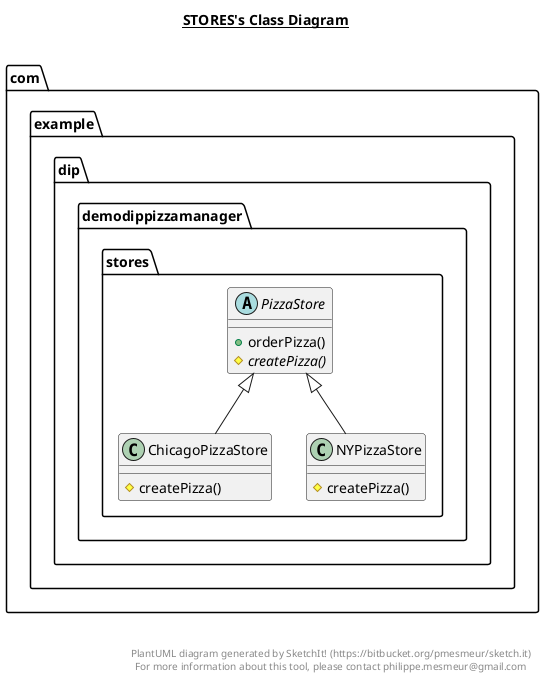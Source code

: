 @startuml

title __STORES's Class Diagram__\n

  namespace com.example.dip.demodippizzamanager {
    namespace stores {
      class com.example.dip.demodippizzamanager.stores.ChicagoPizzaStore {
          # createPizza()
      }
    }
  }
  

  namespace com.example.dip.demodippizzamanager {
    namespace stores {
      class com.example.dip.demodippizzamanager.stores.NYPizzaStore {
          # createPizza()
      }
    }
  }
  

  namespace com.example.dip.demodippizzamanager {
    namespace stores {
      abstract class com.example.dip.demodippizzamanager.stores.PizzaStore {
          + orderPizza()
          {abstract} # createPizza()
      }
    }
  }
  

  com.example.dip.demodippizzamanager.stores.ChicagoPizzaStore -up-|> com.example.dip.demodippizzamanager.stores.PizzaStore
  com.example.dip.demodippizzamanager.stores.NYPizzaStore -up-|> com.example.dip.demodippizzamanager.stores.PizzaStore


right footer


PlantUML diagram generated by SketchIt! (https://bitbucket.org/pmesmeur/sketch.it)
For more information about this tool, please contact philippe.mesmeur@gmail.com
endfooter

@enduml
